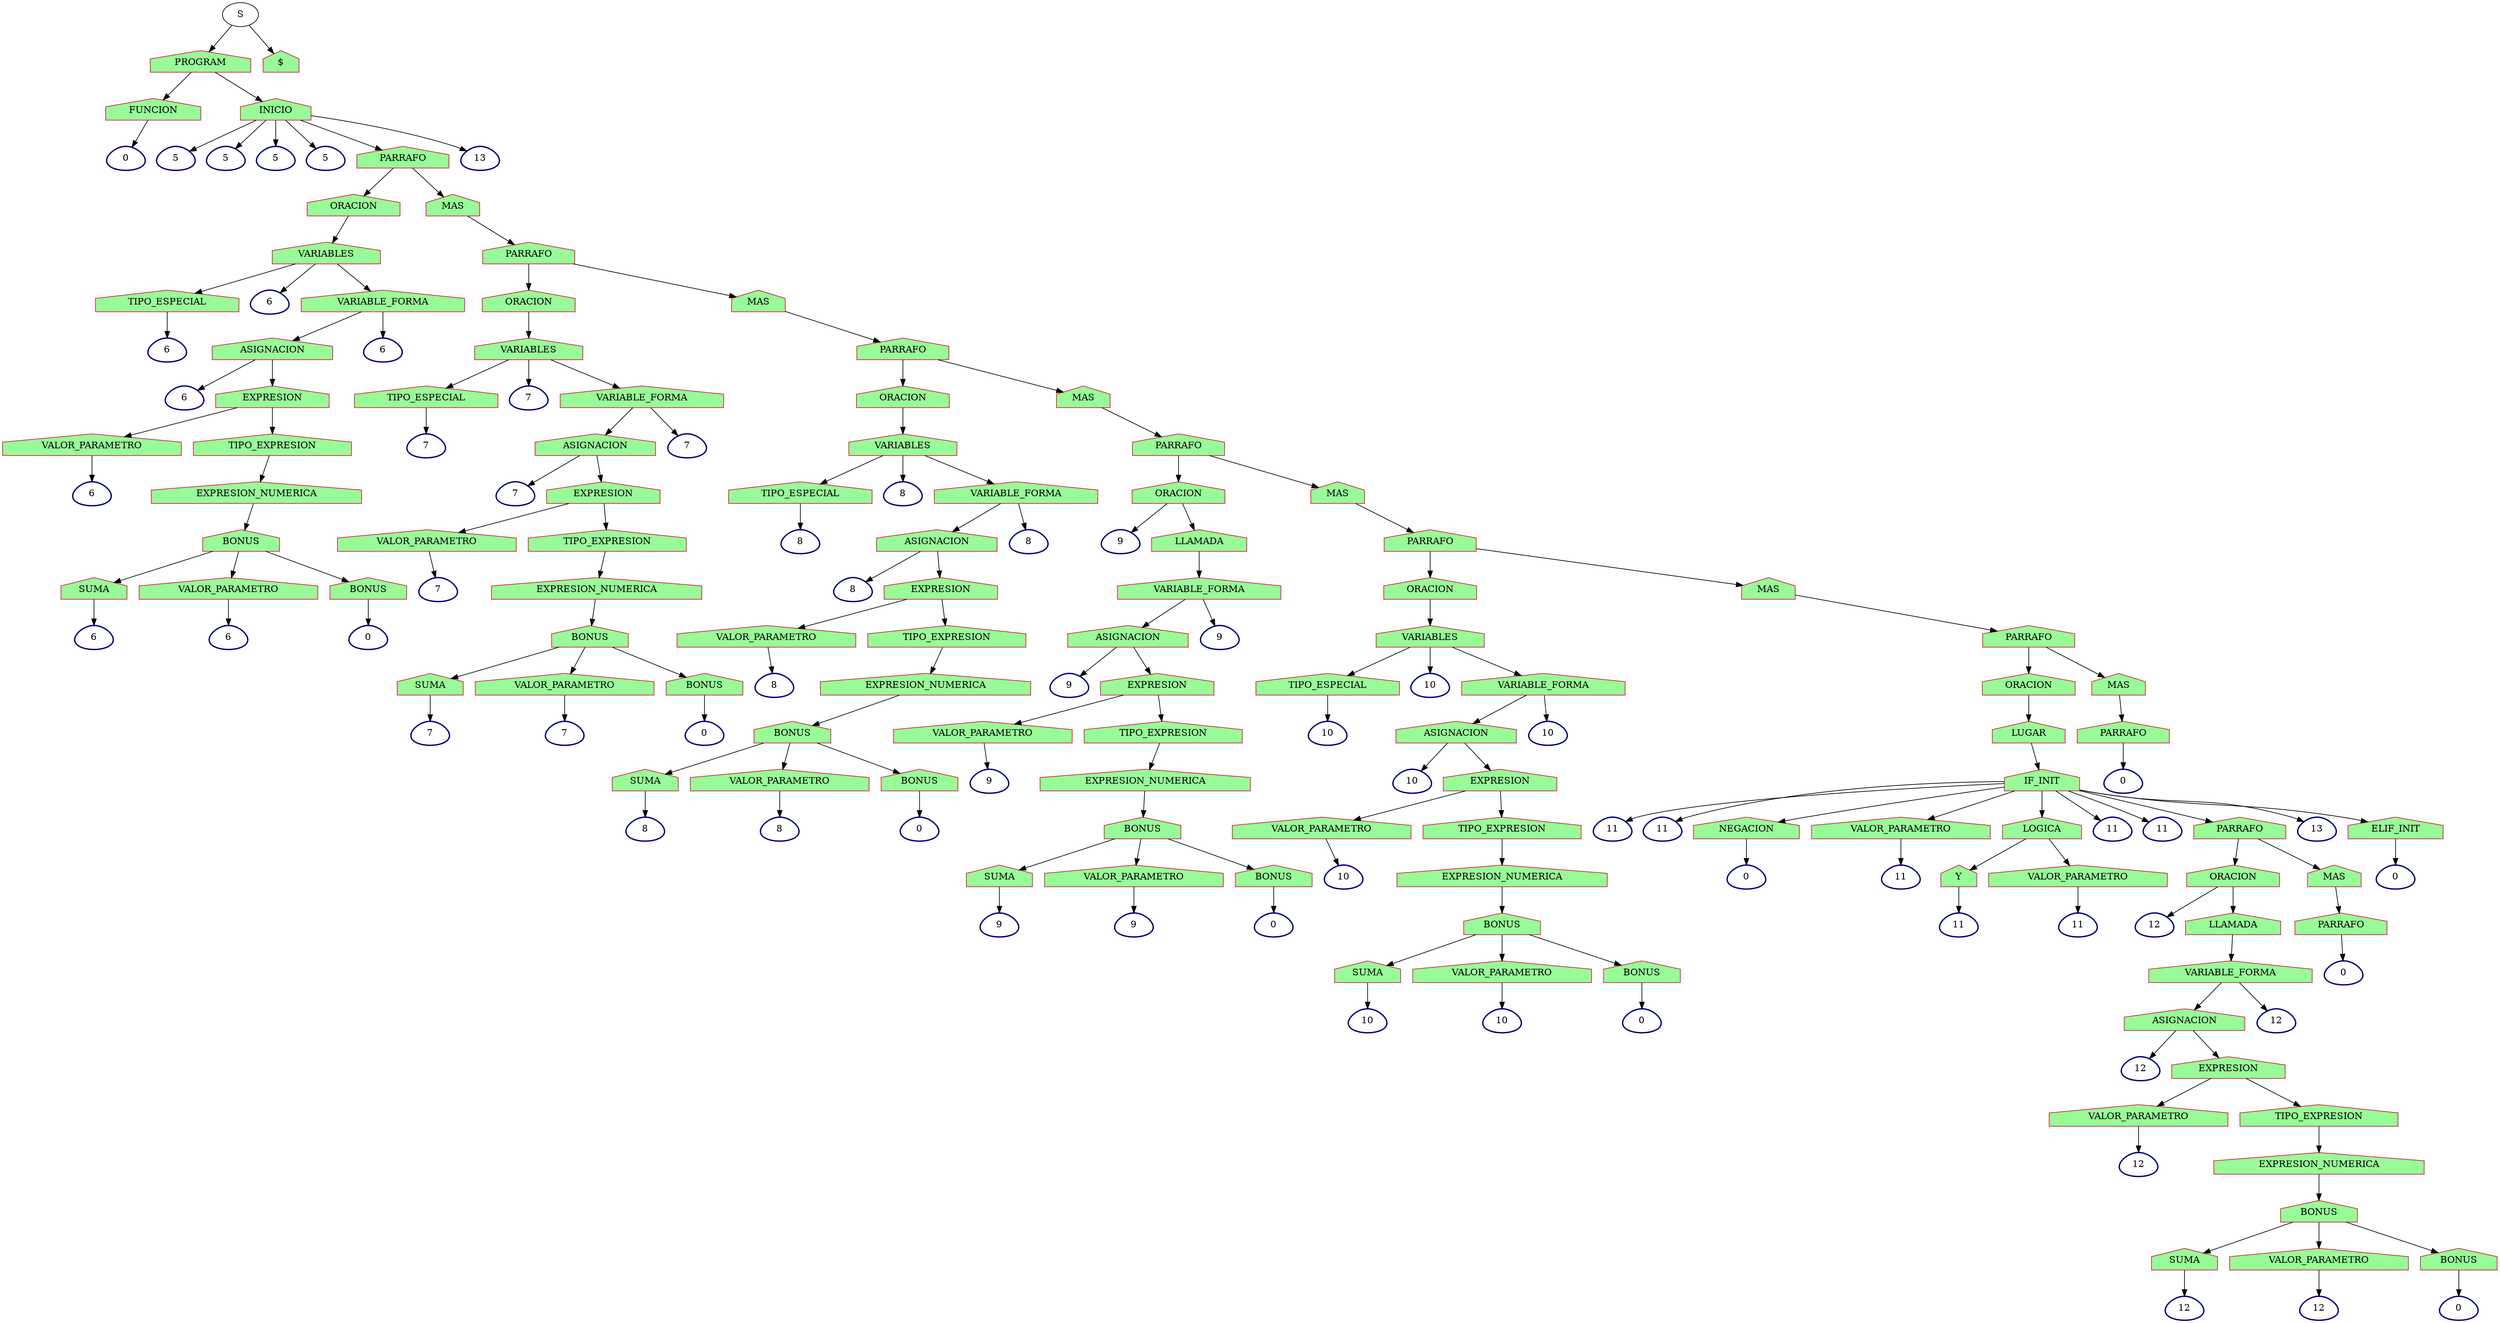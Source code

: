 digraph Arbol {
	1 [label=S]
	2 [label=" " color=crimson fillcolor=palegreen shape=house style=filled]
	1 -> 2
	3 [label=" " color=crimson fillcolor=palegreen shape=house style=filled]
	1 -> 3
	3 [label="$"]
	2 [label=PROGRAM]
	4 [label=" " color=crimson fillcolor=palegreen shape=house style=filled]
	2 -> 4
	5 [label=" " color=crimson fillcolor=palegreen shape=house style=filled]
	2 -> 5
	5 [label=INICIO]
	7 [label=5 color=navy shape=egg style=bold]
	5 -> 7
	8 [label=5 color=navy shape=egg style=bold]
	5 -> 8
	9 [label=5 color=navy shape=egg style=bold]
	5 -> 9
	10 [label=5 color=navy shape=egg style=bold]
	5 -> 10
	11 [label=" " color=crimson fillcolor=palegreen shape=house style=filled]
	5 -> 11
	12 [label=13 color=navy shape=egg style=bold]
	5 -> 12
	12 [label=13]
	11 [label=PARRAFO]
	13 [label=" " color=crimson fillcolor=palegreen shape=house style=filled]
	11 -> 13
	14 [label=" " color=crimson fillcolor=palegreen shape=house style=filled]
	11 -> 14
	14 [label=MAS]
	35 [label=" " color=crimson fillcolor=palegreen shape=house style=filled]
	14 -> 35
	35 [label=PARRAFO]
	36 [label=" " color=crimson fillcolor=palegreen shape=house style=filled]
	35 -> 36
	37 [label=" " color=crimson fillcolor=palegreen shape=house style=filled]
	35 -> 37
	37 [label=MAS]
	58 [label=" " color=crimson fillcolor=palegreen shape=house style=filled]
	37 -> 58
	58 [label=PARRAFO]
	59 [label=" " color=crimson fillcolor=palegreen shape=house style=filled]
	58 -> 59
	60 [label=" " color=crimson fillcolor=palegreen shape=house style=filled]
	58 -> 60
	60 [label=MAS]
	81 [label=" " color=crimson fillcolor=palegreen shape=house style=filled]
	60 -> 81
	81 [label=PARRAFO]
	82 [label=" " color=crimson fillcolor=palegreen shape=house style=filled]
	81 -> 82
	83 [label=" " color=crimson fillcolor=palegreen shape=house style=filled]
	81 -> 83
	83 [label=MAS]
	102 [label=" " color=crimson fillcolor=palegreen shape=house style=filled]
	83 -> 102
	102 [label=PARRAFO]
	103 [label=" " color=crimson fillcolor=palegreen shape=house style=filled]
	102 -> 103
	104 [label=" " color=crimson fillcolor=palegreen shape=house style=filled]
	102 -> 104
	104 [label=MAS]
	125 [label=" " color=crimson fillcolor=palegreen shape=house style=filled]
	104 -> 125
	125 [label=PARRAFO]
	126 [label=" " color=crimson fillcolor=palegreen shape=house style=filled]
	125 -> 126
	127 [label=" " color=crimson fillcolor=palegreen shape=house style=filled]
	125 -> 127
	127 [label=MAS]
	169 [label=" " color=crimson fillcolor=palegreen shape=house style=filled]
	127 -> 169
	169 [label=PARRAFO]
	170 [label=0 color=navy shape=egg style=bold]
	169 -> 170
	170 [label=0]
	126 [label=ORACION]
	128 [label=" " color=crimson fillcolor=palegreen shape=house style=filled]
	126 -> 128
	128 [label=LUGAR]
	129 [label=" " color=crimson fillcolor=palegreen shape=house style=filled]
	128 -> 129
	129 [label=IF_INIT]
	130 [label=11 color=navy shape=egg style=bold]
	129 -> 130
	131 [label=11 color=navy shape=egg style=bold]
	129 -> 131
	132 [label=" " color=crimson fillcolor=palegreen shape=house style=filled]
	129 -> 132
	133 [label=" " color=crimson fillcolor=palegreen shape=house style=filled]
	129 -> 133
	134 [label=" " color=crimson fillcolor=palegreen shape=house style=filled]
	129 -> 134
	135 [label=11 color=navy shape=egg style=bold]
	129 -> 135
	136 [label=11 color=navy shape=egg style=bold]
	129 -> 136
	137 [label=" " color=crimson fillcolor=palegreen shape=house style=filled]
	129 -> 137
	138 [label=13 color=navy shape=egg style=bold]
	129 -> 138
	139 [label=" " color=crimson fillcolor=palegreen shape=house style=filled]
	129 -> 139
	139 [label=ELIF_INIT]
	168 [label=0 color=navy shape=egg style=bold]
	139 -> 168
	168 [label=0]
	138 [label=13]
	137 [label=PARRAFO]
	146 [label=" " color=crimson fillcolor=palegreen shape=house style=filled]
	137 -> 146
	147 [label=" " color=crimson fillcolor=palegreen shape=house style=filled]
	137 -> 147
	147 [label=MAS]
	166 [label=" " color=crimson fillcolor=palegreen shape=house style=filled]
	147 -> 166
	166 [label=PARRAFO]
	167 [label=0 color=navy shape=egg style=bold]
	166 -> 167
	167 [label=0]
	146 [label=ORACION]
	148 [label=12 color=navy shape=egg style=bold]
	146 -> 148
	149 [label=" " color=crimson fillcolor=palegreen shape=house style=filled]
	146 -> 149
	149 [label=LLAMADA]
	150 [label=" " color=crimson fillcolor=palegreen shape=house style=filled]
	149 -> 150
	150 [label=VARIABLE_FORMA]
	151 [label=" " color=crimson fillcolor=palegreen shape=house style=filled]
	150 -> 151
	152 [label=12 color=navy shape=egg style=bold]
	150 -> 152
	152 [label=12]
	151 [label=ASIGNACION]
	153 [label=12 color=navy shape=egg style=bold]
	151 -> 153
	154 [label=" " color=crimson fillcolor=palegreen shape=house style=filled]
	151 -> 154
	154 [label=EXPRESION]
	155 [label=" " color=crimson fillcolor=palegreen shape=house style=filled]
	154 -> 155
	156 [label=" " color=crimson fillcolor=palegreen shape=house style=filled]
	154 -> 156
	156 [label=TIPO_EXPRESION]
	158 [label=" " color=crimson fillcolor=palegreen shape=house style=filled]
	156 -> 158
	158 [label=EXPRESION_NUMERICA]
	159 [label=" " color=crimson fillcolor=palegreen shape=house style=filled]
	158 -> 159
	159 [label=BONUS]
	160 [label=" " color=crimson fillcolor=palegreen shape=house style=filled]
	159 -> 160
	161 [label=" " color=crimson fillcolor=palegreen shape=house style=filled]
	159 -> 161
	162 [label=" " color=crimson fillcolor=palegreen shape=house style=filled]
	159 -> 162
	162 [label=BONUS]
	165 [label=0 color=navy shape=egg style=bold]
	162 -> 165
	165 [label=0]
	161 [label=VALOR_PARAMETRO]
	164 [label=12 color=navy shape=egg style=bold]
	161 -> 164
	164 [label=12]
	160 [label=SUMA]
	163 [label=12 color=navy shape=egg style=bold]
	160 -> 163
	163 [label=12]
	155 [label=VALOR_PARAMETRO]
	157 [label=12 color=navy shape=egg style=bold]
	155 -> 157
	157 [label=12]
	153 [label=12]
	148 [label=12]
	136 [label=11]
	135 [label=11]
	134 [label=LOGICA]
	142 [label=" " color=crimson fillcolor=palegreen shape=house style=filled]
	134 -> 142
	143 [label=" " color=crimson fillcolor=palegreen shape=house style=filled]
	134 -> 143
	143 [label=VALOR_PARAMETRO]
	145 [label=11 color=navy shape=egg style=bold]
	143 -> 145
	145 [label=11]
	142 [label=Y]
	144 [label=11 color=navy shape=egg style=bold]
	142 -> 144
	144 [label=11]
	133 [label=VALOR_PARAMETRO]
	141 [label=11 color=navy shape=egg style=bold]
	133 -> 141
	141 [label=11]
	132 [label=NEGACION]
	140 [label=0 color=navy shape=egg style=bold]
	132 -> 140
	140 [label=0]
	131 [label=11]
	130 [label=11]
	103 [label=ORACION]
	105 [label=" " color=crimson fillcolor=palegreen shape=house style=filled]
	103 -> 105
	105 [label=VARIABLES]
	106 [label=" " color=crimson fillcolor=palegreen shape=house style=filled]
	105 -> 106
	107 [label=10 color=navy shape=egg style=bold]
	105 -> 107
	108 [label=" " color=crimson fillcolor=palegreen shape=house style=filled]
	105 -> 108
	108 [label=VARIABLE_FORMA]
	110 [label=" " color=crimson fillcolor=palegreen shape=house style=filled]
	108 -> 110
	111 [label=10 color=navy shape=egg style=bold]
	108 -> 111
	111 [label=10]
	110 [label=ASIGNACION]
	112 [label=10 color=navy shape=egg style=bold]
	110 -> 112
	113 [label=" " color=crimson fillcolor=palegreen shape=house style=filled]
	110 -> 113
	113 [label=EXPRESION]
	114 [label=" " color=crimson fillcolor=palegreen shape=house style=filled]
	113 -> 114
	115 [label=" " color=crimson fillcolor=palegreen shape=house style=filled]
	113 -> 115
	115 [label=TIPO_EXPRESION]
	117 [label=" " color=crimson fillcolor=palegreen shape=house style=filled]
	115 -> 117
	117 [label=EXPRESION_NUMERICA]
	118 [label=" " color=crimson fillcolor=palegreen shape=house style=filled]
	117 -> 118
	118 [label=BONUS]
	119 [label=" " color=crimson fillcolor=palegreen shape=house style=filled]
	118 -> 119
	120 [label=" " color=crimson fillcolor=palegreen shape=house style=filled]
	118 -> 120
	121 [label=" " color=crimson fillcolor=palegreen shape=house style=filled]
	118 -> 121
	121 [label=BONUS]
	124 [label=0 color=navy shape=egg style=bold]
	121 -> 124
	124 [label=0]
	120 [label=VALOR_PARAMETRO]
	123 [label=10 color=navy shape=egg style=bold]
	120 -> 123
	123 [label=10]
	119 [label=SUMA]
	122 [label=10 color=navy shape=egg style=bold]
	119 -> 122
	122 [label=10]
	114 [label=VALOR_PARAMETRO]
	116 [label=10 color=navy shape=egg style=bold]
	114 -> 116
	116 [label=10]
	112 [label=10]
	107 [label=10]
	106 [label=TIPO_ESPECIAL]
	109 [label=10 color=navy shape=egg style=bold]
	106 -> 109
	109 [label=10]
	82 [label=ORACION]
	84 [label=9 color=navy shape=egg style=bold]
	82 -> 84
	85 [label=" " color=crimson fillcolor=palegreen shape=house style=filled]
	82 -> 85
	85 [label=LLAMADA]
	86 [label=" " color=crimson fillcolor=palegreen shape=house style=filled]
	85 -> 86
	86 [label=VARIABLE_FORMA]
	87 [label=" " color=crimson fillcolor=palegreen shape=house style=filled]
	86 -> 87
	88 [label=9 color=navy shape=egg style=bold]
	86 -> 88
	88 [label=9]
	87 [label=ASIGNACION]
	89 [label=9 color=navy shape=egg style=bold]
	87 -> 89
	90 [label=" " color=crimson fillcolor=palegreen shape=house style=filled]
	87 -> 90
	90 [label=EXPRESION]
	91 [label=" " color=crimson fillcolor=palegreen shape=house style=filled]
	90 -> 91
	92 [label=" " color=crimson fillcolor=palegreen shape=house style=filled]
	90 -> 92
	92 [label=TIPO_EXPRESION]
	94 [label=" " color=crimson fillcolor=palegreen shape=house style=filled]
	92 -> 94
	94 [label=EXPRESION_NUMERICA]
	95 [label=" " color=crimson fillcolor=palegreen shape=house style=filled]
	94 -> 95
	95 [label=BONUS]
	96 [label=" " color=crimson fillcolor=palegreen shape=house style=filled]
	95 -> 96
	97 [label=" " color=crimson fillcolor=palegreen shape=house style=filled]
	95 -> 97
	98 [label=" " color=crimson fillcolor=palegreen shape=house style=filled]
	95 -> 98
	98 [label=BONUS]
	101 [label=0 color=navy shape=egg style=bold]
	98 -> 101
	101 [label=0]
	97 [label=VALOR_PARAMETRO]
	100 [label=9 color=navy shape=egg style=bold]
	97 -> 100
	100 [label=9]
	96 [label=SUMA]
	99 [label=9 color=navy shape=egg style=bold]
	96 -> 99
	99 [label=9]
	91 [label=VALOR_PARAMETRO]
	93 [label=9 color=navy shape=egg style=bold]
	91 -> 93
	93 [label=9]
	89 [label=9]
	84 [label=9]
	59 [label=ORACION]
	61 [label=" " color=crimson fillcolor=palegreen shape=house style=filled]
	59 -> 61
	61 [label=VARIABLES]
	62 [label=" " color=crimson fillcolor=palegreen shape=house style=filled]
	61 -> 62
	63 [label=8 color=navy shape=egg style=bold]
	61 -> 63
	64 [label=" " color=crimson fillcolor=palegreen shape=house style=filled]
	61 -> 64
	64 [label=VARIABLE_FORMA]
	66 [label=" " color=crimson fillcolor=palegreen shape=house style=filled]
	64 -> 66
	67 [label=8 color=navy shape=egg style=bold]
	64 -> 67
	67 [label=8]
	66 [label=ASIGNACION]
	68 [label=8 color=navy shape=egg style=bold]
	66 -> 68
	69 [label=" " color=crimson fillcolor=palegreen shape=house style=filled]
	66 -> 69
	69 [label=EXPRESION]
	70 [label=" " color=crimson fillcolor=palegreen shape=house style=filled]
	69 -> 70
	71 [label=" " color=crimson fillcolor=palegreen shape=house style=filled]
	69 -> 71
	71 [label=TIPO_EXPRESION]
	73 [label=" " color=crimson fillcolor=palegreen shape=house style=filled]
	71 -> 73
	73 [label=EXPRESION_NUMERICA]
	74 [label=" " color=crimson fillcolor=palegreen shape=house style=filled]
	73 -> 74
	74 [label=BONUS]
	75 [label=" " color=crimson fillcolor=palegreen shape=house style=filled]
	74 -> 75
	76 [label=" " color=crimson fillcolor=palegreen shape=house style=filled]
	74 -> 76
	77 [label=" " color=crimson fillcolor=palegreen shape=house style=filled]
	74 -> 77
	77 [label=BONUS]
	80 [label=0 color=navy shape=egg style=bold]
	77 -> 80
	80 [label=0]
	76 [label=VALOR_PARAMETRO]
	79 [label=8 color=navy shape=egg style=bold]
	76 -> 79
	79 [label=8]
	75 [label=SUMA]
	78 [label=8 color=navy shape=egg style=bold]
	75 -> 78
	78 [label=8]
	70 [label=VALOR_PARAMETRO]
	72 [label=8 color=navy shape=egg style=bold]
	70 -> 72
	72 [label=8]
	68 [label=8]
	63 [label=8]
	62 [label=TIPO_ESPECIAL]
	65 [label=8 color=navy shape=egg style=bold]
	62 -> 65
	65 [label=8]
	36 [label=ORACION]
	38 [label=" " color=crimson fillcolor=palegreen shape=house style=filled]
	36 -> 38
	38 [label=VARIABLES]
	39 [label=" " color=crimson fillcolor=palegreen shape=house style=filled]
	38 -> 39
	40 [label=7 color=navy shape=egg style=bold]
	38 -> 40
	41 [label=" " color=crimson fillcolor=palegreen shape=house style=filled]
	38 -> 41
	41 [label=VARIABLE_FORMA]
	43 [label=" " color=crimson fillcolor=palegreen shape=house style=filled]
	41 -> 43
	44 [label=7 color=navy shape=egg style=bold]
	41 -> 44
	44 [label=7]
	43 [label=ASIGNACION]
	45 [label=7 color=navy shape=egg style=bold]
	43 -> 45
	46 [label=" " color=crimson fillcolor=palegreen shape=house style=filled]
	43 -> 46
	46 [label=EXPRESION]
	47 [label=" " color=crimson fillcolor=palegreen shape=house style=filled]
	46 -> 47
	48 [label=" " color=crimson fillcolor=palegreen shape=house style=filled]
	46 -> 48
	48 [label=TIPO_EXPRESION]
	50 [label=" " color=crimson fillcolor=palegreen shape=house style=filled]
	48 -> 50
	50 [label=EXPRESION_NUMERICA]
	51 [label=" " color=crimson fillcolor=palegreen shape=house style=filled]
	50 -> 51
	51 [label=BONUS]
	52 [label=" " color=crimson fillcolor=palegreen shape=house style=filled]
	51 -> 52
	53 [label=" " color=crimson fillcolor=palegreen shape=house style=filled]
	51 -> 53
	54 [label=" " color=crimson fillcolor=palegreen shape=house style=filled]
	51 -> 54
	54 [label=BONUS]
	57 [label=0 color=navy shape=egg style=bold]
	54 -> 57
	57 [label=0]
	53 [label=VALOR_PARAMETRO]
	56 [label=7 color=navy shape=egg style=bold]
	53 -> 56
	56 [label=7]
	52 [label=SUMA]
	55 [label=7 color=navy shape=egg style=bold]
	52 -> 55
	55 [label=7]
	47 [label=VALOR_PARAMETRO]
	49 [label=7 color=navy shape=egg style=bold]
	47 -> 49
	49 [label=7]
	45 [label=7]
	40 [label=7]
	39 [label=TIPO_ESPECIAL]
	42 [label=7 color=navy shape=egg style=bold]
	39 -> 42
	42 [label=7]
	13 [label=ORACION]
	15 [label=" " color=crimson fillcolor=palegreen shape=house style=filled]
	13 -> 15
	15 [label=VARIABLES]
	16 [label=" " color=crimson fillcolor=palegreen shape=house style=filled]
	15 -> 16
	17 [label=6 color=navy shape=egg style=bold]
	15 -> 17
	18 [label=" " color=crimson fillcolor=palegreen shape=house style=filled]
	15 -> 18
	18 [label=VARIABLE_FORMA]
	20 [label=" " color=crimson fillcolor=palegreen shape=house style=filled]
	18 -> 20
	21 [label=6 color=navy shape=egg style=bold]
	18 -> 21
	21 [label=6]
	20 [label=ASIGNACION]
	22 [label=6 color=navy shape=egg style=bold]
	20 -> 22
	23 [label=" " color=crimson fillcolor=palegreen shape=house style=filled]
	20 -> 23
	23 [label=EXPRESION]
	24 [label=" " color=crimson fillcolor=palegreen shape=house style=filled]
	23 -> 24
	25 [label=" " color=crimson fillcolor=palegreen shape=house style=filled]
	23 -> 25
	25 [label=TIPO_EXPRESION]
	27 [label=" " color=crimson fillcolor=palegreen shape=house style=filled]
	25 -> 27
	27 [label=EXPRESION_NUMERICA]
	28 [label=" " color=crimson fillcolor=palegreen shape=house style=filled]
	27 -> 28
	28 [label=BONUS]
	29 [label=" " color=crimson fillcolor=palegreen shape=house style=filled]
	28 -> 29
	30 [label=" " color=crimson fillcolor=palegreen shape=house style=filled]
	28 -> 30
	31 [label=" " color=crimson fillcolor=palegreen shape=house style=filled]
	28 -> 31
	31 [label=BONUS]
	34 [label=0 color=navy shape=egg style=bold]
	31 -> 34
	34 [label=0]
	30 [label=VALOR_PARAMETRO]
	33 [label=6 color=navy shape=egg style=bold]
	30 -> 33
	33 [label=6]
	29 [label=SUMA]
	32 [label=6 color=navy shape=egg style=bold]
	29 -> 32
	32 [label=6]
	24 [label=VALOR_PARAMETRO]
	26 [label=6 color=navy shape=egg style=bold]
	24 -> 26
	26 [label=6]
	22 [label=6]
	17 [label=6]
	16 [label=TIPO_ESPECIAL]
	19 [label=6 color=navy shape=egg style=bold]
	16 -> 19
	19 [label=6]
	10 [label=5]
	9 [label=5]
	8 [label=5]
	7 [label=5]
	4 [label=FUNCION]
	6 [label=0 color=navy shape=egg style=bold]
	4 -> 6
	6 [label=0]
}
